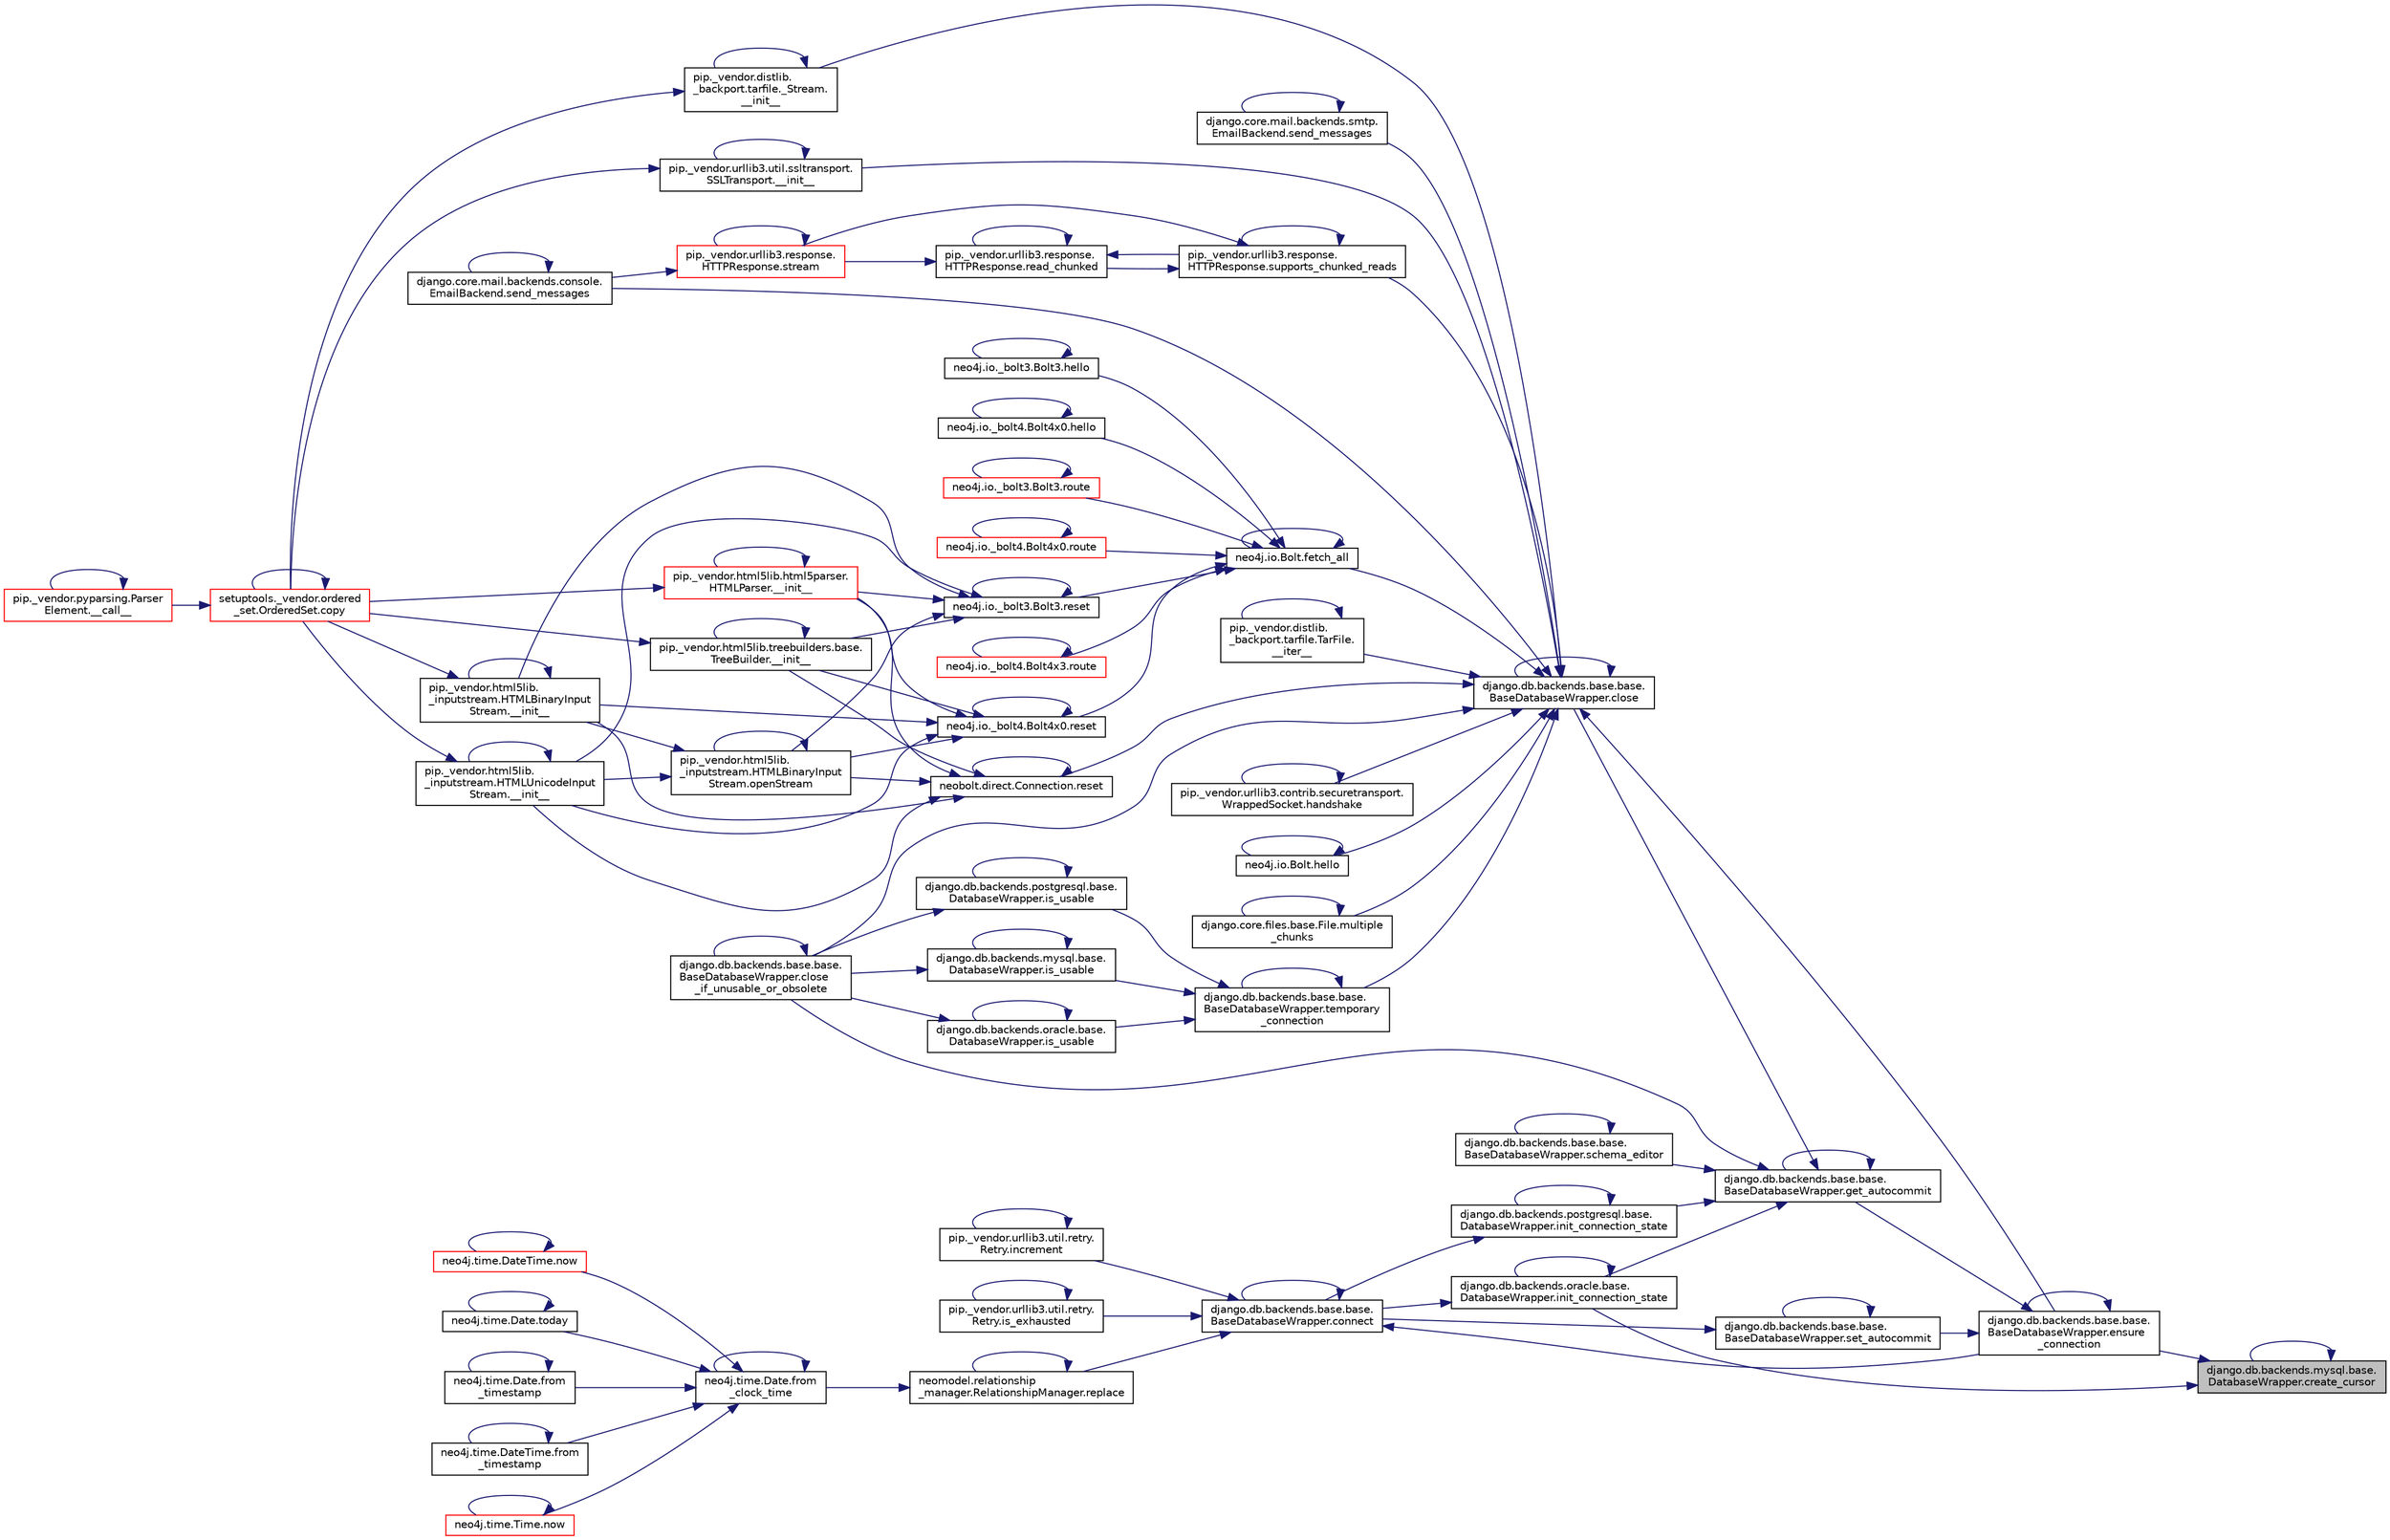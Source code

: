 digraph "django.db.backends.mysql.base.DatabaseWrapper.create_cursor"
{
 // LATEX_PDF_SIZE
  edge [fontname="Helvetica",fontsize="10",labelfontname="Helvetica",labelfontsize="10"];
  node [fontname="Helvetica",fontsize="10",shape=record];
  rankdir="RL";
  Node1 [label="django.db.backends.mysql.base.\lDatabaseWrapper.create_cursor",height=0.2,width=0.4,color="black", fillcolor="grey75", style="filled", fontcolor="black",tooltip=" "];
  Node1 -> Node1 [dir="back",color="midnightblue",fontsize="10",style="solid",fontname="Helvetica"];
  Node1 -> Node2 [dir="back",color="midnightblue",fontsize="10",style="solid",fontname="Helvetica"];
  Node2 [label="django.db.backends.base.base.\lBaseDatabaseWrapper.ensure\l_connection",height=0.2,width=0.4,color="black", fillcolor="white", style="filled",URL="$d2/d62/classdjango_1_1db_1_1backends_1_1base_1_1base_1_1_base_database_wrapper.html#ae35f2aa1db3270a03028224adee5dbb9",tooltip=" "];
  Node2 -> Node2 [dir="back",color="midnightblue",fontsize="10",style="solid",fontname="Helvetica"];
  Node2 -> Node3 [dir="back",color="midnightblue",fontsize="10",style="solid",fontname="Helvetica"];
  Node3 [label="django.db.backends.base.base.\lBaseDatabaseWrapper.get_autocommit",height=0.2,width=0.4,color="black", fillcolor="white", style="filled",URL="$d2/d62/classdjango_1_1db_1_1backends_1_1base_1_1base_1_1_base_database_wrapper.html#a740f17e760d3df1f720f694b988aad33",tooltip=" "];
  Node3 -> Node4 [dir="back",color="midnightblue",fontsize="10",style="solid",fontname="Helvetica"];
  Node4 [label="django.db.backends.base.base.\lBaseDatabaseWrapper.close",height=0.2,width=0.4,color="black", fillcolor="white", style="filled",URL="$d2/d62/classdjango_1_1db_1_1backends_1_1base_1_1base_1_1_base_database_wrapper.html#a5e2f5642f3f4943bf2530f10ffd792c0",tooltip=" "];
  Node4 -> Node5 [dir="back",color="midnightblue",fontsize="10",style="solid",fontname="Helvetica"];
  Node5 [label="pip._vendor.distlib.\l_backport.tarfile._Stream.\l__init__",height=0.2,width=0.4,color="black", fillcolor="white", style="filled",URL="$de/d60/classpip_1_1__vendor_1_1distlib_1_1__backport_1_1tarfile_1_1___stream.html#a17492c93bae9e70b816bffb077cf2912",tooltip=" "];
  Node5 -> Node5 [dir="back",color="midnightblue",fontsize="10",style="solid",fontname="Helvetica"];
  Node5 -> Node6 [dir="back",color="midnightblue",fontsize="10",style="solid",fontname="Helvetica"];
  Node6 [label="setuptools._vendor.ordered\l_set.OrderedSet.copy",height=0.2,width=0.4,color="red", fillcolor="white", style="filled",URL="$d0/d40/classsetuptools_1_1__vendor_1_1ordered__set_1_1_ordered_set.html#a84224c403039b9dac5d2794d85073053",tooltip=" "];
  Node6 -> Node7 [dir="back",color="midnightblue",fontsize="10",style="solid",fontname="Helvetica"];
  Node7 [label="pip._vendor.pyparsing.Parser\lElement.__call__",height=0.2,width=0.4,color="red", fillcolor="white", style="filled",URL="$df/d7f/classpip_1_1__vendor_1_1pyparsing_1_1_parser_element.html#ae345dfb10ea6a1e9c77120e86129ab16",tooltip=" "];
  Node7 -> Node7 [dir="back",color="midnightblue",fontsize="10",style="solid",fontname="Helvetica"];
  Node6 -> Node6 [dir="back",color="midnightblue",fontsize="10",style="solid",fontname="Helvetica"];
  Node4 -> Node101 [dir="back",color="midnightblue",fontsize="10",style="solid",fontname="Helvetica"];
  Node101 [label="pip._vendor.urllib3.util.ssltransport.\lSSLTransport.__init__",height=0.2,width=0.4,color="black", fillcolor="white", style="filled",URL="$d5/d5b/classpip_1_1__vendor_1_1urllib3_1_1util_1_1ssltransport_1_1_s_s_l_transport.html#a732f5816c7be7853f2549ffabbfdc1df",tooltip=" "];
  Node101 -> Node101 [dir="back",color="midnightblue",fontsize="10",style="solid",fontname="Helvetica"];
  Node101 -> Node6 [dir="back",color="midnightblue",fontsize="10",style="solid",fontname="Helvetica"];
  Node4 -> Node102 [dir="back",color="midnightblue",fontsize="10",style="solid",fontname="Helvetica"];
  Node102 [label="pip._vendor.distlib.\l_backport.tarfile.TarFile.\l__iter__",height=0.2,width=0.4,color="black", fillcolor="white", style="filled",URL="$d7/d1d/classpip_1_1__vendor_1_1distlib_1_1__backport_1_1tarfile_1_1_tar_file.html#aeff57e92d5ef967aef950e42d56ece22",tooltip=" "];
  Node102 -> Node102 [dir="back",color="midnightblue",fontsize="10",style="solid",fontname="Helvetica"];
  Node4 -> Node4 [dir="back",color="midnightblue",fontsize="10",style="solid",fontname="Helvetica"];
  Node4 -> Node103 [dir="back",color="midnightblue",fontsize="10",style="solid",fontname="Helvetica"];
  Node103 [label="django.db.backends.base.base.\lBaseDatabaseWrapper.close\l_if_unusable_or_obsolete",height=0.2,width=0.4,color="black", fillcolor="white", style="filled",URL="$d2/d62/classdjango_1_1db_1_1backends_1_1base_1_1base_1_1_base_database_wrapper.html#a76d714cd976b2dd3cd3c731984d299d0",tooltip=" "];
  Node103 -> Node103 [dir="back",color="midnightblue",fontsize="10",style="solid",fontname="Helvetica"];
  Node4 -> Node2 [dir="back",color="midnightblue",fontsize="10",style="solid",fontname="Helvetica"];
  Node4 -> Node104 [dir="back",color="midnightblue",fontsize="10",style="solid",fontname="Helvetica"];
  Node104 [label="neo4j.io.Bolt.fetch_all",height=0.2,width=0.4,color="black", fillcolor="white", style="filled",URL="$db/dec/classneo4j_1_1io_1_1_bolt.html#aeabe1dd43e33259be90037c6f311f360",tooltip=" "];
  Node104 -> Node104 [dir="back",color="midnightblue",fontsize="10",style="solid",fontname="Helvetica"];
  Node104 -> Node105 [dir="back",color="midnightblue",fontsize="10",style="solid",fontname="Helvetica"];
  Node105 [label="neo4j.io._bolt3.Bolt3.hello",height=0.2,width=0.4,color="black", fillcolor="white", style="filled",URL="$db/d66/classneo4j_1_1io_1_1__bolt3_1_1_bolt3.html#a4b44932eb9deb87d3ef16d5f3eeabd48",tooltip=" "];
  Node105 -> Node105 [dir="back",color="midnightblue",fontsize="10",style="solid",fontname="Helvetica"];
  Node104 -> Node106 [dir="back",color="midnightblue",fontsize="10",style="solid",fontname="Helvetica"];
  Node106 [label="neo4j.io._bolt4.Bolt4x0.hello",height=0.2,width=0.4,color="black", fillcolor="white", style="filled",URL="$d2/dd8/classneo4j_1_1io_1_1__bolt4_1_1_bolt4x0.html#a834ee76dbf7f2f4b2098bbd2978f7c6f",tooltip=" "];
  Node106 -> Node106 [dir="back",color="midnightblue",fontsize="10",style="solid",fontname="Helvetica"];
  Node104 -> Node107 [dir="back",color="midnightblue",fontsize="10",style="solid",fontname="Helvetica"];
  Node107 [label="neo4j.io._bolt3.Bolt3.reset",height=0.2,width=0.4,color="black", fillcolor="white", style="filled",URL="$db/d66/classneo4j_1_1io_1_1__bolt3_1_1_bolt3.html#a2ea8fc802c7b0d66e3549121b1285947",tooltip=" "];
  Node107 -> Node81 [dir="back",color="midnightblue",fontsize="10",style="solid",fontname="Helvetica"];
  Node81 [label="pip._vendor.html5lib.treebuilders.base.\lTreeBuilder.__init__",height=0.2,width=0.4,color="black", fillcolor="white", style="filled",URL="$dc/d32/classpip_1_1__vendor_1_1html5lib_1_1treebuilders_1_1base_1_1_tree_builder.html#a9c33de062da5ed869465f126e6d4c88c",tooltip=" "];
  Node81 -> Node81 [dir="back",color="midnightblue",fontsize="10",style="solid",fontname="Helvetica"];
  Node81 -> Node6 [dir="back",color="midnightblue",fontsize="10",style="solid",fontname="Helvetica"];
  Node107 -> Node82 [dir="back",color="midnightblue",fontsize="10",style="solid",fontname="Helvetica"];
  Node82 [label="pip._vendor.html5lib.\l_inputstream.HTMLUnicodeInput\lStream.__init__",height=0.2,width=0.4,color="black", fillcolor="white", style="filled",URL="$de/dab/classpip_1_1__vendor_1_1html5lib_1_1__inputstream_1_1_h_t_m_l_unicode_input_stream.html#aae329b9a8ec6d32fbe6de851cf40357c",tooltip=" "];
  Node82 -> Node82 [dir="back",color="midnightblue",fontsize="10",style="solid",fontname="Helvetica"];
  Node82 -> Node6 [dir="back",color="midnightblue",fontsize="10",style="solid",fontname="Helvetica"];
  Node107 -> Node83 [dir="back",color="midnightblue",fontsize="10",style="solid",fontname="Helvetica"];
  Node83 [label="pip._vendor.html5lib.\l_inputstream.HTMLBinaryInput\lStream.__init__",height=0.2,width=0.4,color="black", fillcolor="white", style="filled",URL="$dc/db5/classpip_1_1__vendor_1_1html5lib_1_1__inputstream_1_1_h_t_m_l_binary_input_stream.html#a0ffa5c0b7956975f3ee09dab1b8a53bd",tooltip=" "];
  Node83 -> Node83 [dir="back",color="midnightblue",fontsize="10",style="solid",fontname="Helvetica"];
  Node83 -> Node6 [dir="back",color="midnightblue",fontsize="10",style="solid",fontname="Helvetica"];
  Node107 -> Node84 [dir="back",color="midnightblue",fontsize="10",style="solid",fontname="Helvetica"];
  Node84 [label="pip._vendor.html5lib.html5parser.\lHTMLParser.__init__",height=0.2,width=0.4,color="red", fillcolor="white", style="filled",URL="$dd/dcc/classpip_1_1__vendor_1_1html5lib_1_1html5parser_1_1_h_t_m_l_parser.html#ad9b0cd5d2f6a8f940f4efc6b6124c9be",tooltip=" "];
  Node84 -> Node84 [dir="back",color="midnightblue",fontsize="10",style="solid",fontname="Helvetica"];
  Node84 -> Node6 [dir="back",color="midnightblue",fontsize="10",style="solid",fontname="Helvetica"];
  Node107 -> Node86 [dir="back",color="midnightblue",fontsize="10",style="solid",fontname="Helvetica"];
  Node86 [label="pip._vendor.html5lib.\l_inputstream.HTMLBinaryInput\lStream.openStream",height=0.2,width=0.4,color="black", fillcolor="white", style="filled",URL="$dc/db5/classpip_1_1__vendor_1_1html5lib_1_1__inputstream_1_1_h_t_m_l_binary_input_stream.html#a130683adf40d7ed6dd517b9ce34f5019",tooltip=" "];
  Node86 -> Node82 [dir="back",color="midnightblue",fontsize="10",style="solid",fontname="Helvetica"];
  Node86 -> Node83 [dir="back",color="midnightblue",fontsize="10",style="solid",fontname="Helvetica"];
  Node86 -> Node86 [dir="back",color="midnightblue",fontsize="10",style="solid",fontname="Helvetica"];
  Node107 -> Node107 [dir="back",color="midnightblue",fontsize="10",style="solid",fontname="Helvetica"];
  Node104 -> Node108 [dir="back",color="midnightblue",fontsize="10",style="solid",fontname="Helvetica"];
  Node108 [label="neo4j.io._bolt4.Bolt4x0.reset",height=0.2,width=0.4,color="black", fillcolor="white", style="filled",URL="$d2/dd8/classneo4j_1_1io_1_1__bolt4_1_1_bolt4x0.html#a2dc1b3e8cd497185596a179c7d14c209",tooltip=" "];
  Node108 -> Node81 [dir="back",color="midnightblue",fontsize="10",style="solid",fontname="Helvetica"];
  Node108 -> Node82 [dir="back",color="midnightblue",fontsize="10",style="solid",fontname="Helvetica"];
  Node108 -> Node83 [dir="back",color="midnightblue",fontsize="10",style="solid",fontname="Helvetica"];
  Node108 -> Node84 [dir="back",color="midnightblue",fontsize="10",style="solid",fontname="Helvetica"];
  Node108 -> Node86 [dir="back",color="midnightblue",fontsize="10",style="solid",fontname="Helvetica"];
  Node108 -> Node108 [dir="back",color="midnightblue",fontsize="10",style="solid",fontname="Helvetica"];
  Node104 -> Node58 [dir="back",color="midnightblue",fontsize="10",style="solid",fontname="Helvetica"];
  Node58 [label="neo4j.io._bolt3.Bolt3.route",height=0.2,width=0.4,color="red", fillcolor="white", style="filled",URL="$db/d66/classneo4j_1_1io_1_1__bolt3_1_1_bolt3.html#af735de14dbf5cec61d93fd9fc396afd8",tooltip=" "];
  Node58 -> Node58 [dir="back",color="midnightblue",fontsize="10",style="solid",fontname="Helvetica"];
  Node104 -> Node109 [dir="back",color="midnightblue",fontsize="10",style="solid",fontname="Helvetica"];
  Node109 [label="neo4j.io._bolt4.Bolt4x0.route",height=0.2,width=0.4,color="red", fillcolor="white", style="filled",URL="$d2/dd8/classneo4j_1_1io_1_1__bolt4_1_1_bolt4x0.html#a9cbebb3429f2781e149d2d8c16e423e7",tooltip=" "];
  Node109 -> Node109 [dir="back",color="midnightblue",fontsize="10",style="solid",fontname="Helvetica"];
  Node104 -> Node110 [dir="back",color="midnightblue",fontsize="10",style="solid",fontname="Helvetica"];
  Node110 [label="neo4j.io._bolt4.Bolt4x3.route",height=0.2,width=0.4,color="red", fillcolor="white", style="filled",URL="$db/df6/classneo4j_1_1io_1_1__bolt4_1_1_bolt4x3.html#a82e13beed47984aa399feec03c498343",tooltip=" "];
  Node110 -> Node110 [dir="back",color="midnightblue",fontsize="10",style="solid",fontname="Helvetica"];
  Node4 -> Node111 [dir="back",color="midnightblue",fontsize="10",style="solid",fontname="Helvetica"];
  Node111 [label="pip._vendor.urllib3.contrib.securetransport.\lWrappedSocket.handshake",height=0.2,width=0.4,color="black", fillcolor="white", style="filled",URL="$da/dfd/classpip_1_1__vendor_1_1urllib3_1_1contrib_1_1securetransport_1_1_wrapped_socket.html#a4dff747225797a2242238d7e073fa79b",tooltip=" "];
  Node111 -> Node111 [dir="back",color="midnightblue",fontsize="10",style="solid",fontname="Helvetica"];
  Node4 -> Node112 [dir="back",color="midnightblue",fontsize="10",style="solid",fontname="Helvetica"];
  Node112 [label="neo4j.io.Bolt.hello",height=0.2,width=0.4,color="black", fillcolor="white", style="filled",URL="$db/dec/classneo4j_1_1io_1_1_bolt.html#a1a6121a9c8476295123e385ed351f383",tooltip=" "];
  Node112 -> Node112 [dir="back",color="midnightblue",fontsize="10",style="solid",fontname="Helvetica"];
  Node4 -> Node113 [dir="back",color="midnightblue",fontsize="10",style="solid",fontname="Helvetica"];
  Node113 [label="django.core.files.base.File.multiple\l_chunks",height=0.2,width=0.4,color="black", fillcolor="white", style="filled",URL="$db/def/classdjango_1_1core_1_1files_1_1base_1_1_file.html#a41708b1d92779c4397c67d10cfcf159e",tooltip=" "];
  Node113 -> Node113 [dir="back",color="midnightblue",fontsize="10",style="solid",fontname="Helvetica"];
  Node4 -> Node80 [dir="back",color="midnightblue",fontsize="10",style="solid",fontname="Helvetica"];
  Node80 [label="neobolt.direct.Connection.reset",height=0.2,width=0.4,color="black", fillcolor="white", style="filled",URL="$d8/db4/classneobolt_1_1direct_1_1_connection.html#a61bc4e93d32e42b507e812be65482c08",tooltip=" "];
  Node80 -> Node81 [dir="back",color="midnightblue",fontsize="10",style="solid",fontname="Helvetica"];
  Node80 -> Node82 [dir="back",color="midnightblue",fontsize="10",style="solid",fontname="Helvetica"];
  Node80 -> Node83 [dir="back",color="midnightblue",fontsize="10",style="solid",fontname="Helvetica"];
  Node80 -> Node84 [dir="back",color="midnightblue",fontsize="10",style="solid",fontname="Helvetica"];
  Node80 -> Node86 [dir="back",color="midnightblue",fontsize="10",style="solid",fontname="Helvetica"];
  Node80 -> Node80 [dir="back",color="midnightblue",fontsize="10",style="solid",fontname="Helvetica"];
  Node4 -> Node114 [dir="back",color="midnightblue",fontsize="10",style="solid",fontname="Helvetica"];
  Node114 [label="django.core.mail.backends.console.\lEmailBackend.send_messages",height=0.2,width=0.4,color="black", fillcolor="white", style="filled",URL="$d4/de3/classdjango_1_1core_1_1mail_1_1backends_1_1console_1_1_email_backend.html#a47ee8e77d6aeb5cba1d4598e6d982097",tooltip=" "];
  Node114 -> Node114 [dir="back",color="midnightblue",fontsize="10",style="solid",fontname="Helvetica"];
  Node4 -> Node115 [dir="back",color="midnightblue",fontsize="10",style="solid",fontname="Helvetica"];
  Node115 [label="django.core.mail.backends.smtp.\lEmailBackend.send_messages",height=0.2,width=0.4,color="black", fillcolor="white", style="filled",URL="$d7/db2/classdjango_1_1core_1_1mail_1_1backends_1_1smtp_1_1_email_backend.html#afed9f658c7a62be6d2e2c2d1f89d2acb",tooltip=" "];
  Node115 -> Node115 [dir="back",color="midnightblue",fontsize="10",style="solid",fontname="Helvetica"];
  Node4 -> Node116 [dir="back",color="midnightblue",fontsize="10",style="solid",fontname="Helvetica"];
  Node116 [label="pip._vendor.urllib3.response.\lHTTPResponse.supports_chunked_reads",height=0.2,width=0.4,color="black", fillcolor="white", style="filled",URL="$dd/d5a/classpip_1_1__vendor_1_1urllib3_1_1response_1_1_h_t_t_p_response.html#a2a1912a3eac26ffca9f80fa1ab140126",tooltip=" "];
  Node116 -> Node117 [dir="back",color="midnightblue",fontsize="10",style="solid",fontname="Helvetica"];
  Node117 [label="pip._vendor.urllib3.response.\lHTTPResponse.read_chunked",height=0.2,width=0.4,color="black", fillcolor="white", style="filled",URL="$dd/d5a/classpip_1_1__vendor_1_1urllib3_1_1response_1_1_h_t_t_p_response.html#a4c7a442f95795a5db145a0680ffbd658",tooltip=" "];
  Node117 -> Node117 [dir="back",color="midnightblue",fontsize="10",style="solid",fontname="Helvetica"];
  Node117 -> Node118 [dir="back",color="midnightblue",fontsize="10",style="solid",fontname="Helvetica"];
  Node118 [label="pip._vendor.urllib3.response.\lHTTPResponse.stream",height=0.2,width=0.4,color="red", fillcolor="white", style="filled",URL="$dd/d5a/classpip_1_1__vendor_1_1urllib3_1_1response_1_1_h_t_t_p_response.html#aad7ca8755c86a2cfe56f28e64b7f9e77",tooltip=" "];
  Node118 -> Node114 [dir="back",color="midnightblue",fontsize="10",style="solid",fontname="Helvetica"];
  Node118 -> Node118 [dir="back",color="midnightblue",fontsize="10",style="solid",fontname="Helvetica"];
  Node117 -> Node116 [dir="back",color="midnightblue",fontsize="10",style="solid",fontname="Helvetica"];
  Node116 -> Node118 [dir="back",color="midnightblue",fontsize="10",style="solid",fontname="Helvetica"];
  Node116 -> Node116 [dir="back",color="midnightblue",fontsize="10",style="solid",fontname="Helvetica"];
  Node4 -> Node624 [dir="back",color="midnightblue",fontsize="10",style="solid",fontname="Helvetica"];
  Node624 [label="django.db.backends.base.base.\lBaseDatabaseWrapper.temporary\l_connection",height=0.2,width=0.4,color="black", fillcolor="white", style="filled",URL="$d2/d62/classdjango_1_1db_1_1backends_1_1base_1_1base_1_1_base_database_wrapper.html#aa5a34affc0126827cec3945846c351ab",tooltip=" "];
  Node624 -> Node625 [dir="back",color="midnightblue",fontsize="10",style="solid",fontname="Helvetica"];
  Node625 [label="django.db.backends.mysql.base.\lDatabaseWrapper.is_usable",height=0.2,width=0.4,color="black", fillcolor="white", style="filled",URL="$d4/dbe/classdjango_1_1db_1_1backends_1_1mysql_1_1base_1_1_database_wrapper.html#a77c003153d59f4792b5727ebff6fbfda",tooltip=" "];
  Node625 -> Node103 [dir="back",color="midnightblue",fontsize="10",style="solid",fontname="Helvetica"];
  Node625 -> Node625 [dir="back",color="midnightblue",fontsize="10",style="solid",fontname="Helvetica"];
  Node624 -> Node626 [dir="back",color="midnightblue",fontsize="10",style="solid",fontname="Helvetica"];
  Node626 [label="django.db.backends.oracle.base.\lDatabaseWrapper.is_usable",height=0.2,width=0.4,color="black", fillcolor="white", style="filled",URL="$dd/dbf/classdjango_1_1db_1_1backends_1_1oracle_1_1base_1_1_database_wrapper.html#aed65b61d825c6e00716d9a01c024165b",tooltip=" "];
  Node626 -> Node103 [dir="back",color="midnightblue",fontsize="10",style="solid",fontname="Helvetica"];
  Node626 -> Node626 [dir="back",color="midnightblue",fontsize="10",style="solid",fontname="Helvetica"];
  Node624 -> Node627 [dir="back",color="midnightblue",fontsize="10",style="solid",fontname="Helvetica"];
  Node627 [label="django.db.backends.postgresql.base.\lDatabaseWrapper.is_usable",height=0.2,width=0.4,color="black", fillcolor="white", style="filled",URL="$de/d94/classdjango_1_1db_1_1backends_1_1postgresql_1_1base_1_1_database_wrapper.html#a1aa1004ebf25a148e0d423948eea2bff",tooltip=" "];
  Node627 -> Node103 [dir="back",color="midnightblue",fontsize="10",style="solid",fontname="Helvetica"];
  Node627 -> Node627 [dir="back",color="midnightblue",fontsize="10",style="solid",fontname="Helvetica"];
  Node624 -> Node624 [dir="back",color="midnightblue",fontsize="10",style="solid",fontname="Helvetica"];
  Node3 -> Node103 [dir="back",color="midnightblue",fontsize="10",style="solid",fontname="Helvetica"];
  Node3 -> Node3 [dir="back",color="midnightblue",fontsize="10",style="solid",fontname="Helvetica"];
  Node3 -> Node680 [dir="back",color="midnightblue",fontsize="10",style="solid",fontname="Helvetica"];
  Node680 [label="django.db.backends.oracle.base.\lDatabaseWrapper.init_connection_state",height=0.2,width=0.4,color="black", fillcolor="white", style="filled",URL="$dd/dbf/classdjango_1_1db_1_1backends_1_1oracle_1_1base_1_1_database_wrapper.html#a7904bf3930a0945d33d0cb148c265fe1",tooltip=" "];
  Node680 -> Node681 [dir="back",color="midnightblue",fontsize="10",style="solid",fontname="Helvetica"];
  Node681 [label="django.db.backends.base.base.\lBaseDatabaseWrapper.connect",height=0.2,width=0.4,color="black", fillcolor="white", style="filled",URL="$d2/d62/classdjango_1_1db_1_1backends_1_1base_1_1base_1_1_base_database_wrapper.html#a97b38e17cd35ae4efbe8e27a85a43e2f",tooltip=" "];
  Node681 -> Node681 [dir="back",color="midnightblue",fontsize="10",style="solid",fontname="Helvetica"];
  Node681 -> Node2 [dir="back",color="midnightblue",fontsize="10",style="solid",fontname="Helvetica"];
  Node681 -> Node682 [dir="back",color="midnightblue",fontsize="10",style="solid",fontname="Helvetica"];
  Node682 [label="pip._vendor.urllib3.util.retry.\lRetry.increment",height=0.2,width=0.4,color="black", fillcolor="white", style="filled",URL="$d5/d64/classpip_1_1__vendor_1_1urllib3_1_1util_1_1retry_1_1_retry.html#a9ea1500ac63c8193d039755f462a1429",tooltip=" "];
  Node682 -> Node682 [dir="back",color="midnightblue",fontsize="10",style="solid",fontname="Helvetica"];
  Node681 -> Node683 [dir="back",color="midnightblue",fontsize="10",style="solid",fontname="Helvetica"];
  Node683 [label="pip._vendor.urllib3.util.retry.\lRetry.is_exhausted",height=0.2,width=0.4,color="black", fillcolor="white", style="filled",URL="$d5/d64/classpip_1_1__vendor_1_1urllib3_1_1util_1_1retry_1_1_retry.html#a8b97633f741ac38f97c6ab38131dbb5d",tooltip=" "];
  Node683 -> Node683 [dir="back",color="midnightblue",fontsize="10",style="solid",fontname="Helvetica"];
  Node681 -> Node684 [dir="back",color="midnightblue",fontsize="10",style="solid",fontname="Helvetica"];
  Node684 [label="neomodel.relationship\l_manager.RelationshipManager.replace",height=0.2,width=0.4,color="black", fillcolor="white", style="filled",URL="$d0/dde/classneomodel_1_1relationship__manager_1_1_relationship_manager.html#ae34427286660c5737348e496ed267c33",tooltip=" "];
  Node684 -> Node199 [dir="back",color="midnightblue",fontsize="10",style="solid",fontname="Helvetica"];
  Node199 [label="neo4j.time.Date.from\l_clock_time",height=0.2,width=0.4,color="black", fillcolor="white", style="filled",URL="$d1/d6f/classneo4j_1_1time_1_1_date.html#a6e815a48a02a3f3d230e95d923cfb43b",tooltip=" "];
  Node199 -> Node199 [dir="back",color="midnightblue",fontsize="10",style="solid",fontname="Helvetica"];
  Node199 -> Node200 [dir="back",color="midnightblue",fontsize="10",style="solid",fontname="Helvetica"];
  Node200 [label="neo4j.time.Date.from\l_timestamp",height=0.2,width=0.4,color="black", fillcolor="white", style="filled",URL="$d1/d6f/classneo4j_1_1time_1_1_date.html#ad58021fec6b36c49f254926089415622",tooltip=" "];
  Node200 -> Node200 [dir="back",color="midnightblue",fontsize="10",style="solid",fontname="Helvetica"];
  Node199 -> Node201 [dir="back",color="midnightblue",fontsize="10",style="solid",fontname="Helvetica"];
  Node201 [label="neo4j.time.DateTime.from\l_timestamp",height=0.2,width=0.4,color="black", fillcolor="white", style="filled",URL="$d4/dcd/classneo4j_1_1time_1_1_date_time.html#a4d4684a2c591eafc581a2fda9ce123c9",tooltip=" "];
  Node201 -> Node201 [dir="back",color="midnightblue",fontsize="10",style="solid",fontname="Helvetica"];
  Node199 -> Node202 [dir="back",color="midnightblue",fontsize="10",style="solid",fontname="Helvetica"];
  Node202 [label="neo4j.time.Time.now",height=0.2,width=0.4,color="red", fillcolor="white", style="filled",URL="$db/d2a/classneo4j_1_1time_1_1_time.html#af50231a17a30a4c4cee2fcad3c023f46",tooltip=" "];
  Node202 -> Node202 [dir="back",color="midnightblue",fontsize="10",style="solid",fontname="Helvetica"];
  Node199 -> Node263 [dir="back",color="midnightblue",fontsize="10",style="solid",fontname="Helvetica"];
  Node263 [label="neo4j.time.DateTime.now",height=0.2,width=0.4,color="red", fillcolor="white", style="filled",URL="$d4/dcd/classneo4j_1_1time_1_1_date_time.html#a2b498ad246b4e6ad2238a68ad375ce34",tooltip=" "];
  Node263 -> Node263 [dir="back",color="midnightblue",fontsize="10",style="solid",fontname="Helvetica"];
  Node199 -> Node264 [dir="back",color="midnightblue",fontsize="10",style="solid",fontname="Helvetica"];
  Node264 [label="neo4j.time.Date.today",height=0.2,width=0.4,color="black", fillcolor="white", style="filled",URL="$d1/d6f/classneo4j_1_1time_1_1_date.html#a9f063ca6ba2a1f9c67cb16ee405d8c93",tooltip=" "];
  Node264 -> Node264 [dir="back",color="midnightblue",fontsize="10",style="solid",fontname="Helvetica"];
  Node684 -> Node684 [dir="back",color="midnightblue",fontsize="10",style="solid",fontname="Helvetica"];
  Node680 -> Node680 [dir="back",color="midnightblue",fontsize="10",style="solid",fontname="Helvetica"];
  Node3 -> Node685 [dir="back",color="midnightblue",fontsize="10",style="solid",fontname="Helvetica"];
  Node685 [label="django.db.backends.postgresql.base.\lDatabaseWrapper.init_connection_state",height=0.2,width=0.4,color="black", fillcolor="white", style="filled",URL="$de/d94/classdjango_1_1db_1_1backends_1_1postgresql_1_1base_1_1_database_wrapper.html#a3d6e4558826873db2e8727c97af482ca",tooltip=" "];
  Node685 -> Node681 [dir="back",color="midnightblue",fontsize="10",style="solid",fontname="Helvetica"];
  Node685 -> Node685 [dir="back",color="midnightblue",fontsize="10",style="solid",fontname="Helvetica"];
  Node3 -> Node686 [dir="back",color="midnightblue",fontsize="10",style="solid",fontname="Helvetica"];
  Node686 [label="django.db.backends.base.base.\lBaseDatabaseWrapper.schema_editor",height=0.2,width=0.4,color="black", fillcolor="white", style="filled",URL="$d2/d62/classdjango_1_1db_1_1backends_1_1base_1_1base_1_1_base_database_wrapper.html#a7487ec64528c791f91a9aec2b07813b0",tooltip=" "];
  Node686 -> Node686 [dir="back",color="midnightblue",fontsize="10",style="solid",fontname="Helvetica"];
  Node2 -> Node687 [dir="back",color="midnightblue",fontsize="10",style="solid",fontname="Helvetica"];
  Node687 [label="django.db.backends.base.base.\lBaseDatabaseWrapper.set_autocommit",height=0.2,width=0.4,color="black", fillcolor="white", style="filled",URL="$d2/d62/classdjango_1_1db_1_1backends_1_1base_1_1base_1_1_base_database_wrapper.html#a110a47e3ab20b12ccdc8a8b9219def9d",tooltip=" "];
  Node687 -> Node681 [dir="back",color="midnightblue",fontsize="10",style="solid",fontname="Helvetica"];
  Node687 -> Node687 [dir="back",color="midnightblue",fontsize="10",style="solid",fontname="Helvetica"];
  Node1 -> Node680 [dir="back",color="midnightblue",fontsize="10",style="solid",fontname="Helvetica"];
}
